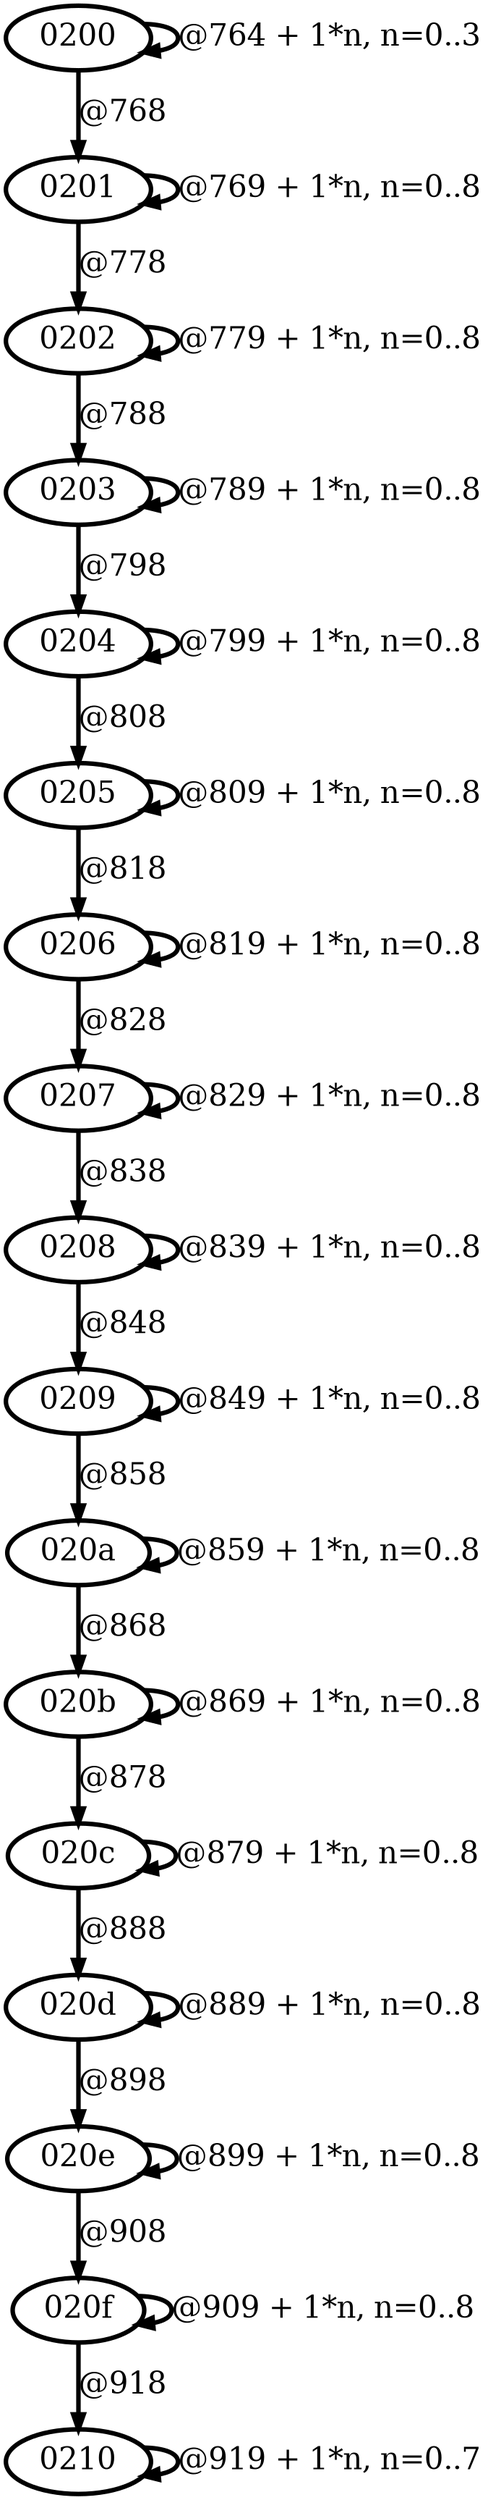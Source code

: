 digraph G {
        node [style=rounded, penwidth=3, fontsize=20, shape=oval];
        "0200" -> "0200" [label="@764 + 1*n, n=0..3", color=black,arrowsize=1,style=bold,penwidth=3,fontsize=20];
"0200" -> "0201" [label="@768", color=black,arrowsize=1,style=bold,penwidth=3,fontsize=20];
"0201" -> "0201" [label="@769 + 1*n, n=0..8", color=black,arrowsize=1,style=bold,penwidth=3,fontsize=20];
"0201" -> "0202" [label="@778", color=black,arrowsize=1,style=bold,penwidth=3,fontsize=20];
"0202" -> "0202" [label="@779 + 1*n, n=0..8", color=black,arrowsize=1,style=bold,penwidth=3,fontsize=20];
"0202" -> "0203" [label="@788", color=black,arrowsize=1,style=bold,penwidth=3,fontsize=20];
"0203" -> "0203" [label="@789 + 1*n, n=0..8", color=black,arrowsize=1,style=bold,penwidth=3,fontsize=20];
"0203" -> "0204" [label="@798", color=black,arrowsize=1,style=bold,penwidth=3,fontsize=20];
"0204" -> "0204" [label="@799 + 1*n, n=0..8", color=black,arrowsize=1,style=bold,penwidth=3,fontsize=20];
"0204" -> "0205" [label="@808", color=black,arrowsize=1,style=bold,penwidth=3,fontsize=20];
"0205" -> "0205" [label="@809 + 1*n, n=0..8", color=black,arrowsize=1,style=bold,penwidth=3,fontsize=20];
"0205" -> "0206" [label="@818", color=black,arrowsize=1,style=bold,penwidth=3,fontsize=20];
"0206" -> "0206" [label="@819 + 1*n, n=0..8", color=black,arrowsize=1,style=bold,penwidth=3,fontsize=20];
"0206" -> "0207" [label="@828", color=black,arrowsize=1,style=bold,penwidth=3,fontsize=20];
"0207" -> "0207" [label="@829 + 1*n, n=0..8", color=black,arrowsize=1,style=bold,penwidth=3,fontsize=20];
"0207" -> "0208" [label="@838", color=black,arrowsize=1,style=bold,penwidth=3,fontsize=20];
"0208" -> "0208" [label="@839 + 1*n, n=0..8", color=black,arrowsize=1,style=bold,penwidth=3,fontsize=20];
"0208" -> "0209" [label="@848", color=black,arrowsize=1,style=bold,penwidth=3,fontsize=20];
"0209" -> "0209" [label="@849 + 1*n, n=0..8", color=black,arrowsize=1,style=bold,penwidth=3,fontsize=20];
"0209" -> "020a" [label="@858", color=black,arrowsize=1,style=bold,penwidth=3,fontsize=20];
"020a" -> "020a" [label="@859 + 1*n, n=0..8", color=black,arrowsize=1,style=bold,penwidth=3,fontsize=20];
"020a" -> "020b" [label="@868", color=black,arrowsize=1,style=bold,penwidth=3,fontsize=20];
"020b" -> "020b" [label="@869 + 1*n, n=0..8", color=black,arrowsize=1,style=bold,penwidth=3,fontsize=20];
"020b" -> "020c" [label="@878", color=black,arrowsize=1,style=bold,penwidth=3,fontsize=20];
"020c" -> "020c" [label="@879 + 1*n, n=0..8", color=black,arrowsize=1,style=bold,penwidth=3,fontsize=20];
"020c" -> "020d" [label="@888", color=black,arrowsize=1,style=bold,penwidth=3,fontsize=20];
"020d" -> "020d" [label="@889 + 1*n, n=0..8", color=black,arrowsize=1,style=bold,penwidth=3,fontsize=20];
"020d" -> "020e" [label="@898", color=black,arrowsize=1,style=bold,penwidth=3,fontsize=20];
"020e" -> "020e" [label="@899 + 1*n, n=0..8", color=black,arrowsize=1,style=bold,penwidth=3,fontsize=20];
"020e" -> "020f" [label="@908", color=black,arrowsize=1,style=bold,penwidth=3,fontsize=20];
"020f" -> "020f" [label="@909 + 1*n, n=0..8", color=black,arrowsize=1,style=bold,penwidth=3,fontsize=20];
"020f" -> "0210" [label="@918", color=black,arrowsize=1,style=bold,penwidth=3,fontsize=20];
"0210" -> "0210" [label="@919 + 1*n, n=0..7", color=black,arrowsize=1,style=bold,penwidth=3,fontsize=20];
}
